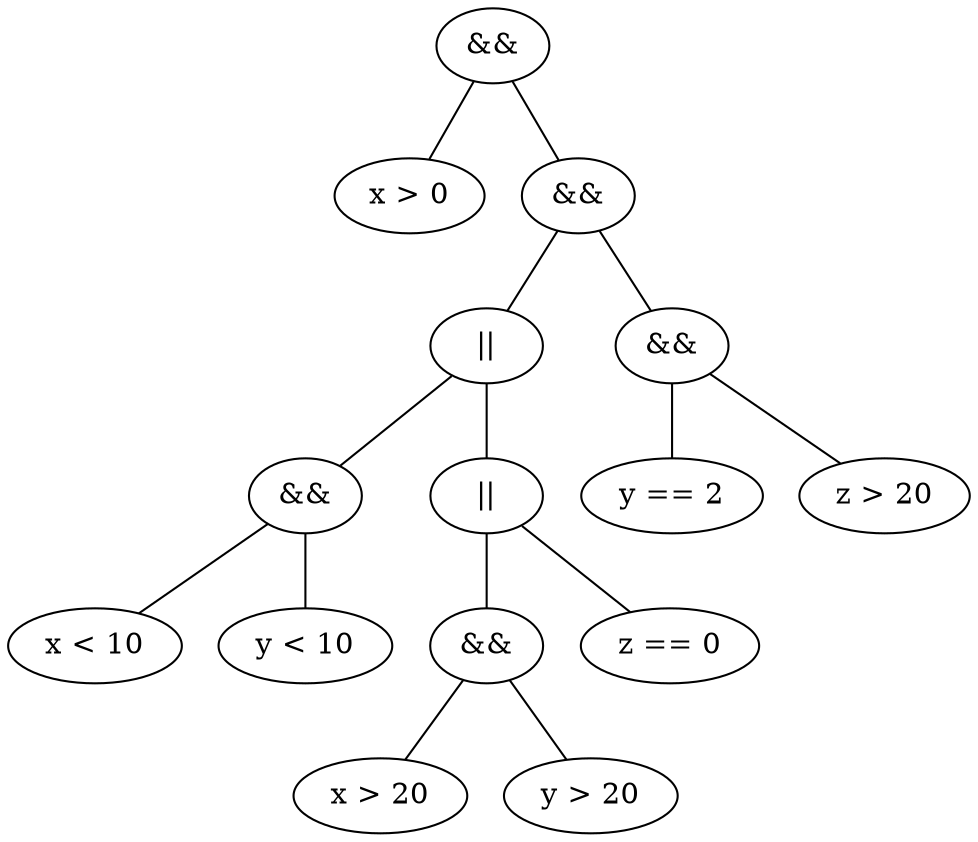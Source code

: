 graph {
  // x > 0 && (x < 10 && y < 10 || x > 20 && y > 10 || z == 0) && y == 2 && z > 20
  a [label="&&"]
  b [label="x > 0"]
  c [label="&&"]

  d [label="||"]
  e [label="&&"]
  f [label="x < 10"]
  g [label="y < 10"]
  h [label="||"]
  i [label="&&"]
  j [label="x > 20"]
  k [label="y > 20"]
  l [label="z == 0"]

  x [label="&&"]
  y [label="y == 2"]
  z [label="z > 20"]

  a -- b
  a -- c

  c -- d
  c -- x

  x -- y
  x -- z

  d -- e
  d -- h

  e -- f
  e -- g

  h -- i
  h -- l

  i -- j
  i -- k
}
